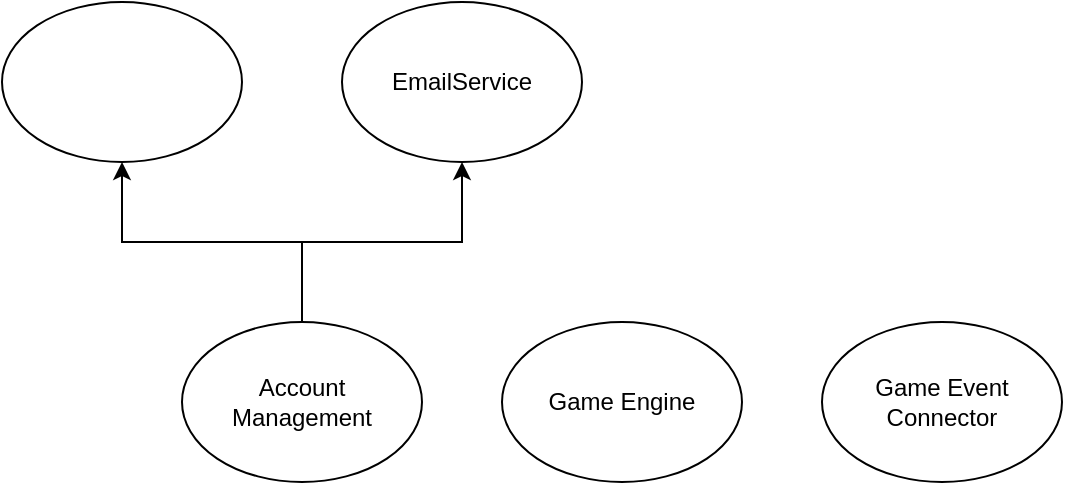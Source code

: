 <mxfile version="24.7.8">
  <diagram name="Pagina-1" id="goUiMdPC7PHkKRRTVRgu">
    <mxGraphModel dx="1434" dy="836" grid="1" gridSize="10" guides="1" tooltips="1" connect="1" arrows="1" fold="1" page="1" pageScale="1" pageWidth="827" pageHeight="1169" math="0" shadow="0">
      <root>
        <mxCell id="0" />
        <mxCell id="1" parent="0" />
        <mxCell id="7U_Aoutsx3ljGLBanGA5-4" style="edgeStyle=orthogonalEdgeStyle;rounded=0;orthogonalLoop=1;jettySize=auto;html=1;entryX=0.5;entryY=1;entryDx=0;entryDy=0;" parent="1" source="7U_Aoutsx3ljGLBanGA5-1" target="7U_Aoutsx3ljGLBanGA5-2" edge="1">
          <mxGeometry relative="1" as="geometry" />
        </mxCell>
        <mxCell id="7U_Aoutsx3ljGLBanGA5-5" style="edgeStyle=orthogonalEdgeStyle;rounded=0;orthogonalLoop=1;jettySize=auto;html=1;entryX=0.5;entryY=1;entryDx=0;entryDy=0;" parent="1" source="7U_Aoutsx3ljGLBanGA5-1" target="7U_Aoutsx3ljGLBanGA5-3" edge="1">
          <mxGeometry relative="1" as="geometry" />
        </mxCell>
        <mxCell id="7U_Aoutsx3ljGLBanGA5-1" value="Account&lt;br&gt;Management" style="ellipse;whiteSpace=wrap;html=1;" parent="1" vertex="1">
          <mxGeometry x="200" y="390" width="120" height="80" as="geometry" />
        </mxCell>
        <mxCell id="7U_Aoutsx3ljGLBanGA5-2" value="" style="ellipse;whiteSpace=wrap;html=1;" parent="1" vertex="1">
          <mxGeometry x="110" y="230" width="120" height="80" as="geometry" />
        </mxCell>
        <mxCell id="7U_Aoutsx3ljGLBanGA5-3" value="EmailService" style="ellipse;whiteSpace=wrap;html=1;" parent="1" vertex="1">
          <mxGeometry x="280" y="230" width="120" height="80" as="geometry" />
        </mxCell>
        <mxCell id="rLzlEVhBtsfD8gslgZC5-1" value="Game Engine" style="ellipse;whiteSpace=wrap;html=1;" vertex="1" parent="1">
          <mxGeometry x="360" y="390" width="120" height="80" as="geometry" />
        </mxCell>
        <mxCell id="rLzlEVhBtsfD8gslgZC5-2" value="Game Event&lt;br&gt;Connector" style="ellipse;whiteSpace=wrap;html=1;" vertex="1" parent="1">
          <mxGeometry x="520" y="390" width="120" height="80" as="geometry" />
        </mxCell>
      </root>
    </mxGraphModel>
  </diagram>
</mxfile>
